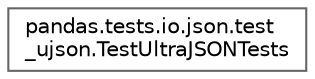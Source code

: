 digraph "Graphical Class Hierarchy"
{
 // LATEX_PDF_SIZE
  bgcolor="transparent";
  edge [fontname=Helvetica,fontsize=10,labelfontname=Helvetica,labelfontsize=10];
  node [fontname=Helvetica,fontsize=10,shape=box,height=0.2,width=0.4];
  rankdir="LR";
  Node0 [id="Node000000",label="pandas.tests.io.json.test\l_ujson.TestUltraJSONTests",height=0.2,width=0.4,color="grey40", fillcolor="white", style="filled",URL="$db/d74/classpandas_1_1tests_1_1io_1_1json_1_1test__ujson_1_1TestUltraJSONTests.html",tooltip=" "];
}
